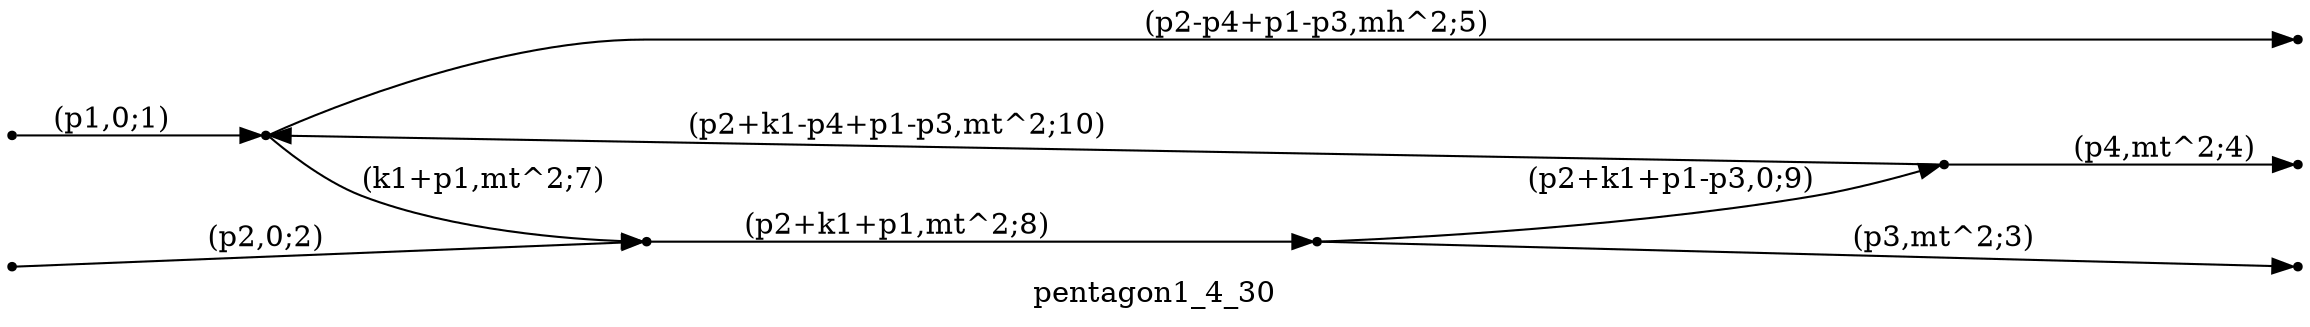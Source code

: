 digraph pentagon1_4_30 {
  label="pentagon1_4_30";
  rankdir="LR";
  subgraph edges {
    -1 -> 4 [label="(p1,0;1)"];
    -2 -> 1 [label="(p2,0;2)"];
    2 -> -3 [label="(p3,mt^2;3)"];
    3 -> -4 [label="(p4,mt^2;4)"];
    4 -> -5 [label="(p2-p4+p1-p3,mh^2;5)"];
    4 -> 1 [label="(k1+p1,mt^2;7)"];
    1 -> 2 [label="(p2+k1+p1,mt^2;8)"];
    2 -> 3 [label="(p2+k1+p1-p3,0;9)"];
    3 -> 4 [label="(p2+k1-p4+p1-p3,mt^2;10)"];
  }
  subgraph incoming { rank="source"; -1; -2; }
  subgraph outgoing { rank="sink"; -3; -4; -5; }
-5 [shape=point];
-4 [shape=point];
-3 [shape=point];
-2 [shape=point];
-1 [shape=point];
1 [shape=point];
2 [shape=point];
3 [shape=point];
4 [shape=point];
}

